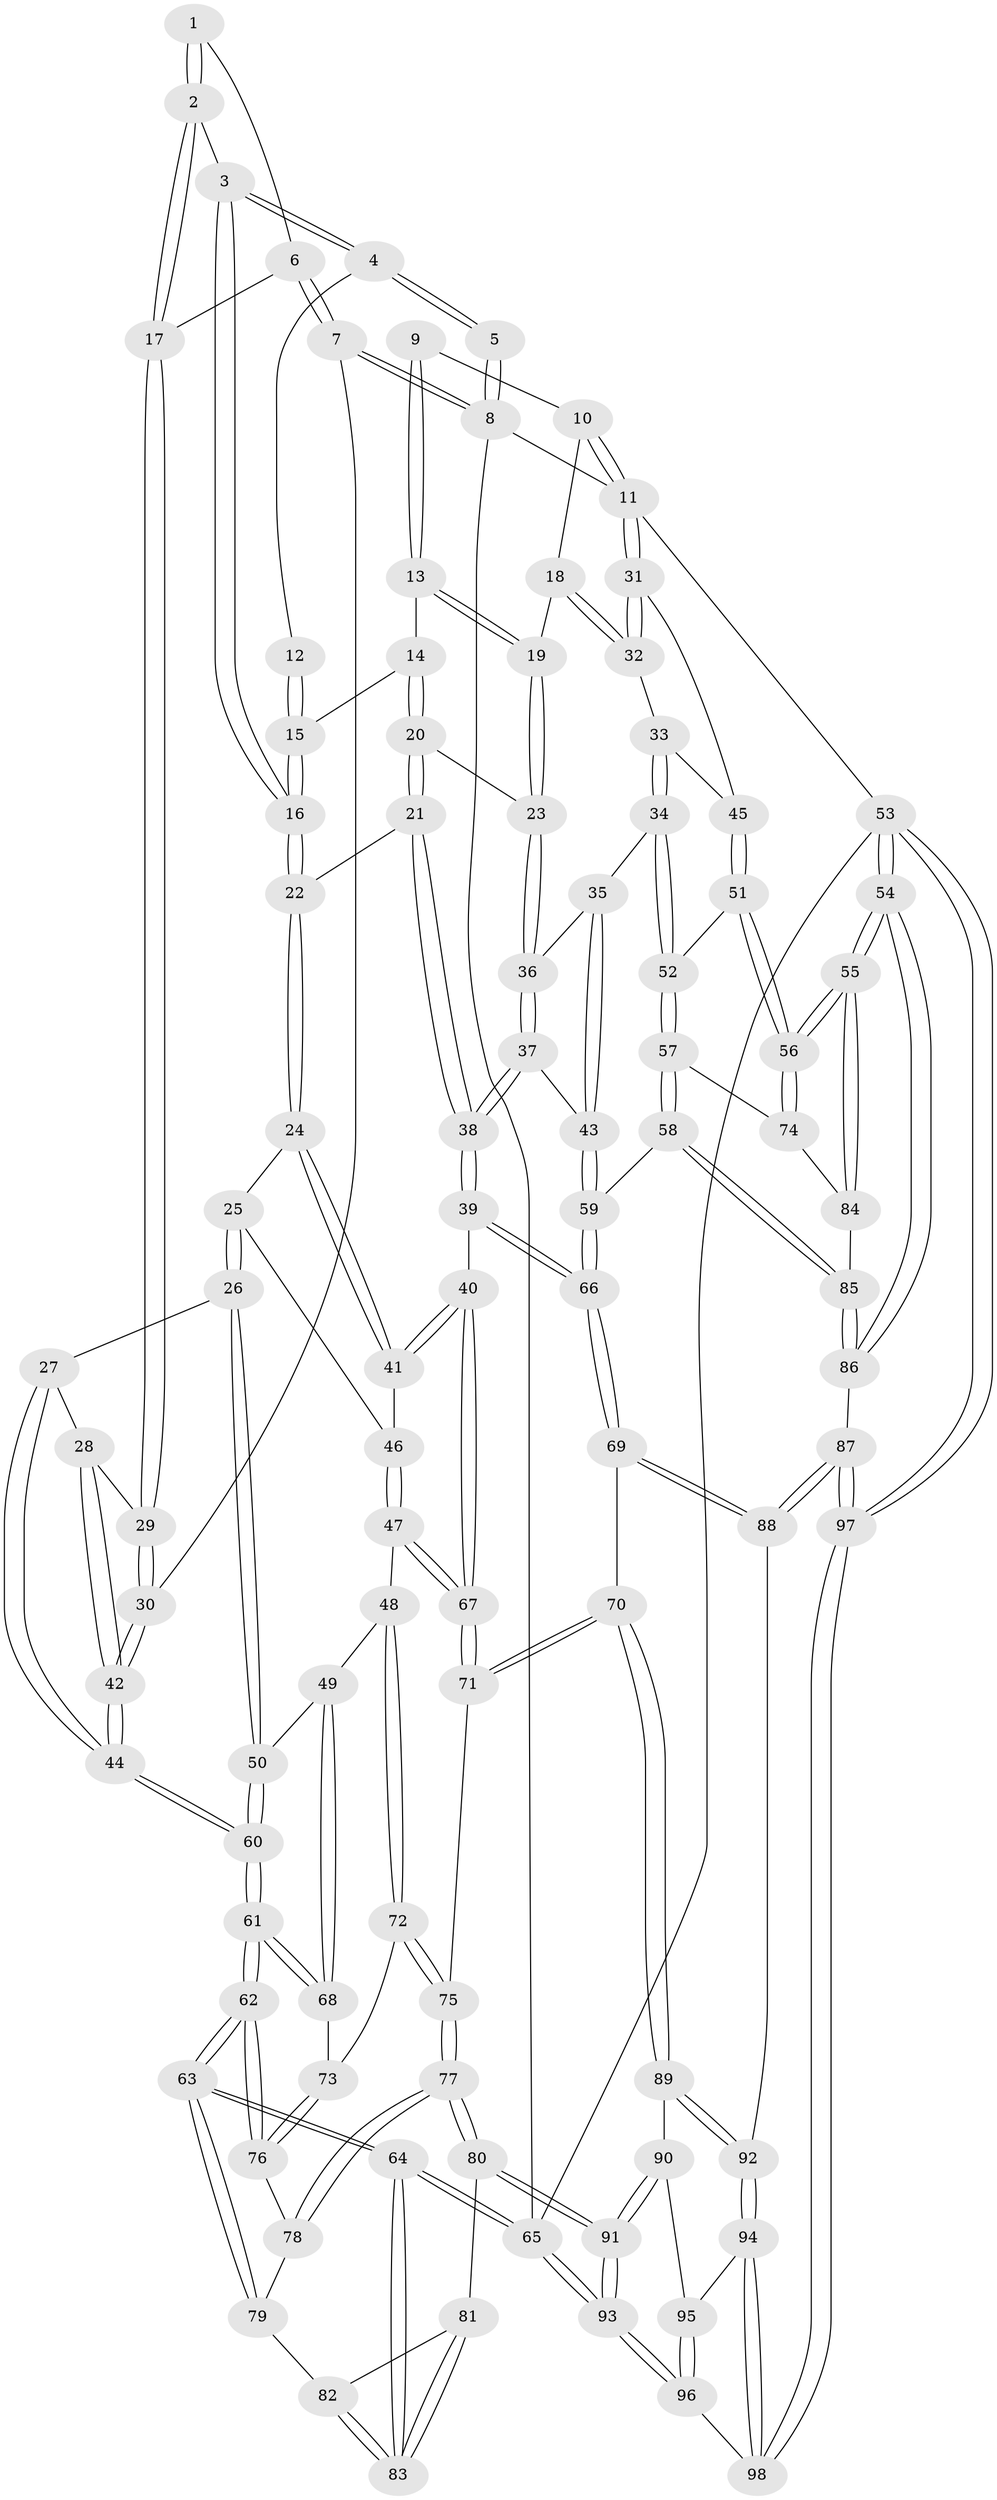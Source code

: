// coarse degree distribution, {3: 0.15517241379310345, 5: 0.29310344827586204, 4: 0.43103448275862066, 6: 0.08620689655172414, 8: 0.017241379310344827, 2: 0.017241379310344827}
// Generated by graph-tools (version 1.1) at 2025/42/03/06/25 10:42:31]
// undirected, 98 vertices, 242 edges
graph export_dot {
graph [start="1"]
  node [color=gray90,style=filled];
  1 [pos="+0.13072311451243154+0"];
  2 [pos="+0.23960022934470607+0.152303005841117"];
  3 [pos="+0.3264028345685681+0.13456659185944575"];
  4 [pos="+0.3470901255518522+0"];
  5 [pos="+0.09996122239455714+0"];
  6 [pos="+0.12722216567856692+0.09307122340609114"];
  7 [pos="+0+0"];
  8 [pos="+0+0"];
  9 [pos="+0.8509967233654003+0"];
  10 [pos="+1+0"];
  11 [pos="+1+0"];
  12 [pos="+0.5139456916743079+0"];
  13 [pos="+0.7114870613492459+0.12995338991056563"];
  14 [pos="+0.5646604790317347+0.09948579964195095"];
  15 [pos="+0.5568013042107436+0.09415273630425128"];
  16 [pos="+0.38924105370136175+0.1900672971658691"];
  17 [pos="+0.16060472529105665+0.18980489666218892"];
  18 [pos="+0.7545675231202325+0.1937987502859561"];
  19 [pos="+0.7536739402362794+0.19368581752872566"];
  20 [pos="+0.5815458118793848+0.28074697977676555"];
  21 [pos="+0.5437214088198549+0.3205138027973614"];
  22 [pos="+0.40671630316981844+0.2859991742921503"];
  23 [pos="+0.7163653457685434+0.24344443123269827"];
  24 [pos="+0.38158676398172736+0.32180045668960516"];
  25 [pos="+0.2507013497329287+0.38170274431214085"];
  26 [pos="+0.18748567529166008+0.3897787783713539"];
  27 [pos="+0.1508516599204837+0.3417922260364918"];
  28 [pos="+0.14540943973670012+0.31209480419327434"];
  29 [pos="+0.14377680976460327+0.20975590352017656"];
  30 [pos="+0+0.043862688388875075"];
  31 [pos="+1+0"];
  32 [pos="+0.8252561812297523+0.20907818488914412"];
  33 [pos="+0.8841859118848615+0.37186338841841216"];
  34 [pos="+0.8774990124539371+0.40107889495782106"];
  35 [pos="+0.7867602665347581+0.40077677159787395"];
  36 [pos="+0.7189081428270233+0.3558432664395566"];
  37 [pos="+0.6152389071543066+0.4215138419120955"];
  38 [pos="+0.5931075545767213+0.424895169163329"];
  39 [pos="+0.5562236347487063+0.5084002476135825"];
  40 [pos="+0.4281212667542005+0.4664074663567715"];
  41 [pos="+0.4270073240051681+0.46496356664984784"];
  42 [pos="+0+0.20574771411855755"];
  43 [pos="+0.728951837450101+0.47814546550994"];
  44 [pos="+0+0.4261050330226474"];
  45 [pos="+1+0.10876840828800276"];
  46 [pos="+0.32955738444312+0.4813545226439488"];
  47 [pos="+0.31791868869391565+0.6122056822401839"];
  48 [pos="+0.25864356889259055+0.5674125231223165"];
  49 [pos="+0.174444879636449+0.4890190197862547"];
  50 [pos="+0.18104035537046692+0.4142445714683946"];
  51 [pos="+1+0.4805589747398723"];
  52 [pos="+0.9158058800293801+0.4814190093326671"];
  53 [pos="+1+1"];
  54 [pos="+1+1"];
  55 [pos="+1+0.8518333999846671"];
  56 [pos="+1+0.6923810603081063"];
  57 [pos="+0.8585451910847587+0.5908118060071363"];
  58 [pos="+0.8019435622902217+0.6387245020170068"];
  59 [pos="+0.7624790400437784+0.6285423393106232"];
  60 [pos="+0+0.5348598111755226"];
  61 [pos="+0+0.5854025315743702"];
  62 [pos="+0+0.6699018106207993"];
  63 [pos="+0+0.8587413338708721"];
  64 [pos="+0+1"];
  65 [pos="+0+1"];
  66 [pos="+0.5807191228238041+0.6459784183151874"];
  67 [pos="+0.33794134774114687+0.6391859855178209"];
  68 [pos="+0.0931946388620886+0.5719846404472778"];
  69 [pos="+0.5489740495347866+0.6831985099365545"];
  70 [pos="+0.5040619170334186+0.6862425262268703"];
  71 [pos="+0.34587796191840936+0.6627912721753917"];
  72 [pos="+0.1363945536374252+0.6597861264888794"];
  73 [pos="+0.13625179568856957+0.6597843413167296"];
  74 [pos="+1+0.6755196007108809"];
  75 [pos="+0.3269991928284069+0.6831672860884787"];
  76 [pos="+0.1211224782568767+0.7067120222874497"];
  77 [pos="+0.2610708399241978+0.8320528892863948"];
  78 [pos="+0.12234984068571528+0.7158402243471185"];
  79 [pos="+0.12053143985029038+0.7184048010309995"];
  80 [pos="+0.2603872964959116+0.8402354777443738"];
  81 [pos="+0.12817357699011353+0.8429617330932792"];
  82 [pos="+0.10226859731481729+0.7521190382420748"];
  83 [pos="+0+0.9577799265085736"];
  84 [pos="+0.8502214339350599+0.756811991263367"];
  85 [pos="+0.8424273617849378+0.7571549520149775"];
  86 [pos="+0.8320105312406106+0.8143611234823381"];
  87 [pos="+0.7553452531824428+0.9690258712853463"];
  88 [pos="+0.5834967278812898+0.8123671070558044"];
  89 [pos="+0.4110934507791459+0.8503739617016861"];
  90 [pos="+0.27056705408501824+0.8538071507802504"];
  91 [pos="+0.26435681424584+0.8508899713808714"];
  92 [pos="+0.4778234090701855+0.9150970780081856"];
  93 [pos="+0.0614095497236953+1"];
  94 [pos="+0.456046424549619+0.9959469259687428"];
  95 [pos="+0.2910511716759689+0.8741731502001638"];
  96 [pos="+0.41667731093700366+1"];
  97 [pos="+0.7923135655190605+1"];
  98 [pos="+0.48861501899100296+1"];
  1 -- 2;
  1 -- 2;
  1 -- 6;
  2 -- 3;
  2 -- 17;
  2 -- 17;
  3 -- 4;
  3 -- 4;
  3 -- 16;
  3 -- 16;
  4 -- 5;
  4 -- 5;
  4 -- 12;
  5 -- 8;
  5 -- 8;
  6 -- 7;
  6 -- 7;
  6 -- 17;
  7 -- 8;
  7 -- 8;
  7 -- 30;
  8 -- 11;
  8 -- 65;
  9 -- 10;
  9 -- 13;
  9 -- 13;
  10 -- 11;
  10 -- 11;
  10 -- 18;
  11 -- 31;
  11 -- 31;
  11 -- 53;
  12 -- 15;
  12 -- 15;
  13 -- 14;
  13 -- 19;
  13 -- 19;
  14 -- 15;
  14 -- 20;
  14 -- 20;
  15 -- 16;
  15 -- 16;
  16 -- 22;
  16 -- 22;
  17 -- 29;
  17 -- 29;
  18 -- 19;
  18 -- 32;
  18 -- 32;
  19 -- 23;
  19 -- 23;
  20 -- 21;
  20 -- 21;
  20 -- 23;
  21 -- 22;
  21 -- 38;
  21 -- 38;
  22 -- 24;
  22 -- 24;
  23 -- 36;
  23 -- 36;
  24 -- 25;
  24 -- 41;
  24 -- 41;
  25 -- 26;
  25 -- 26;
  25 -- 46;
  26 -- 27;
  26 -- 50;
  26 -- 50;
  27 -- 28;
  27 -- 44;
  27 -- 44;
  28 -- 29;
  28 -- 42;
  28 -- 42;
  29 -- 30;
  29 -- 30;
  30 -- 42;
  30 -- 42;
  31 -- 32;
  31 -- 32;
  31 -- 45;
  32 -- 33;
  33 -- 34;
  33 -- 34;
  33 -- 45;
  34 -- 35;
  34 -- 52;
  34 -- 52;
  35 -- 36;
  35 -- 43;
  35 -- 43;
  36 -- 37;
  36 -- 37;
  37 -- 38;
  37 -- 38;
  37 -- 43;
  38 -- 39;
  38 -- 39;
  39 -- 40;
  39 -- 66;
  39 -- 66;
  40 -- 41;
  40 -- 41;
  40 -- 67;
  40 -- 67;
  41 -- 46;
  42 -- 44;
  42 -- 44;
  43 -- 59;
  43 -- 59;
  44 -- 60;
  44 -- 60;
  45 -- 51;
  45 -- 51;
  46 -- 47;
  46 -- 47;
  47 -- 48;
  47 -- 67;
  47 -- 67;
  48 -- 49;
  48 -- 72;
  48 -- 72;
  49 -- 50;
  49 -- 68;
  49 -- 68;
  50 -- 60;
  50 -- 60;
  51 -- 52;
  51 -- 56;
  51 -- 56;
  52 -- 57;
  52 -- 57;
  53 -- 54;
  53 -- 54;
  53 -- 97;
  53 -- 97;
  53 -- 65;
  54 -- 55;
  54 -- 55;
  54 -- 86;
  54 -- 86;
  55 -- 56;
  55 -- 56;
  55 -- 84;
  55 -- 84;
  56 -- 74;
  56 -- 74;
  57 -- 58;
  57 -- 58;
  57 -- 74;
  58 -- 59;
  58 -- 85;
  58 -- 85;
  59 -- 66;
  59 -- 66;
  60 -- 61;
  60 -- 61;
  61 -- 62;
  61 -- 62;
  61 -- 68;
  61 -- 68;
  62 -- 63;
  62 -- 63;
  62 -- 76;
  62 -- 76;
  63 -- 64;
  63 -- 64;
  63 -- 79;
  63 -- 79;
  64 -- 65;
  64 -- 65;
  64 -- 83;
  64 -- 83;
  65 -- 93;
  65 -- 93;
  66 -- 69;
  66 -- 69;
  67 -- 71;
  67 -- 71;
  68 -- 73;
  69 -- 70;
  69 -- 88;
  69 -- 88;
  70 -- 71;
  70 -- 71;
  70 -- 89;
  70 -- 89;
  71 -- 75;
  72 -- 73;
  72 -- 75;
  72 -- 75;
  73 -- 76;
  73 -- 76;
  74 -- 84;
  75 -- 77;
  75 -- 77;
  76 -- 78;
  77 -- 78;
  77 -- 78;
  77 -- 80;
  77 -- 80;
  78 -- 79;
  79 -- 82;
  80 -- 81;
  80 -- 91;
  80 -- 91;
  81 -- 82;
  81 -- 83;
  81 -- 83;
  82 -- 83;
  82 -- 83;
  84 -- 85;
  85 -- 86;
  85 -- 86;
  86 -- 87;
  87 -- 88;
  87 -- 88;
  87 -- 97;
  87 -- 97;
  88 -- 92;
  89 -- 90;
  89 -- 92;
  89 -- 92;
  90 -- 91;
  90 -- 91;
  90 -- 95;
  91 -- 93;
  91 -- 93;
  92 -- 94;
  92 -- 94;
  93 -- 96;
  93 -- 96;
  94 -- 95;
  94 -- 98;
  94 -- 98;
  95 -- 96;
  95 -- 96;
  96 -- 98;
  97 -- 98;
  97 -- 98;
}
